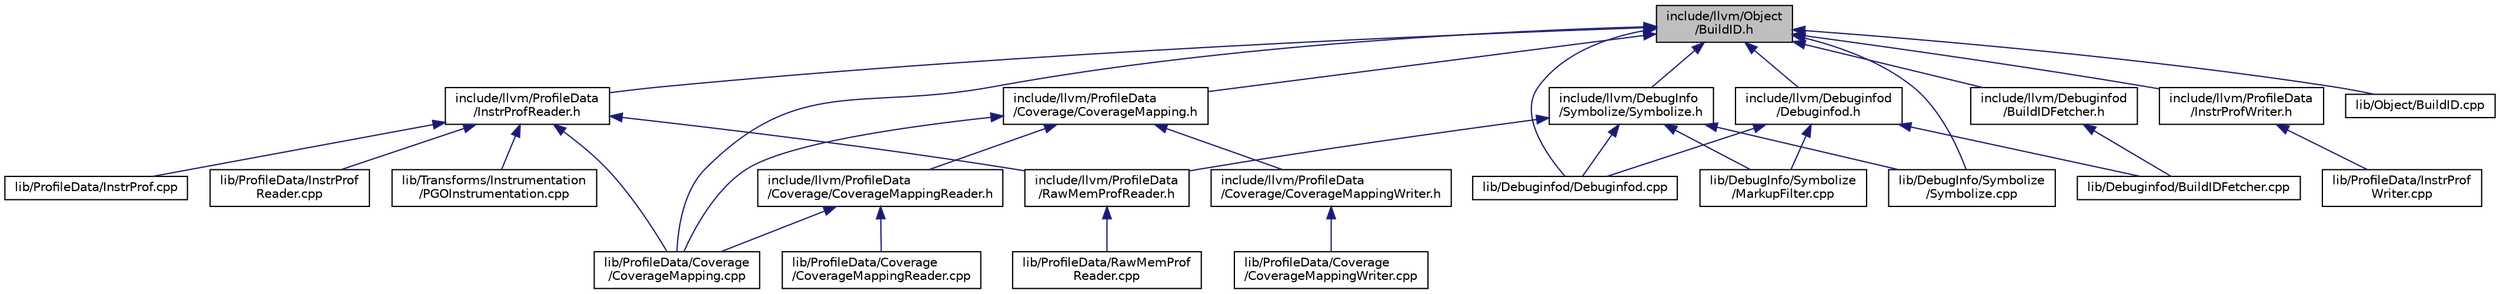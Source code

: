 digraph "include/llvm/Object/BuildID.h"
{
 // LATEX_PDF_SIZE
  bgcolor="transparent";
  edge [fontname="Helvetica",fontsize="10",labelfontname="Helvetica",labelfontsize="10"];
  node [fontname="Helvetica",fontsize="10",shape=record];
  Node1 [label="include/llvm/Object\l/BuildID.h",height=0.2,width=0.4,color="black", fillcolor="grey75", style="filled", fontcolor="black",tooltip=" "];
  Node1 -> Node2 [dir="back",color="midnightblue",fontsize="10",style="solid",fontname="Helvetica"];
  Node2 [label="include/llvm/DebugInfo\l/Symbolize/Symbolize.h",height=0.2,width=0.4,color="black",URL="$Symbolize_8h.html",tooltip=" "];
  Node2 -> Node3 [dir="back",color="midnightblue",fontsize="10",style="solid",fontname="Helvetica"];
  Node3 [label="include/llvm/ProfileData\l/RawMemProfReader.h",height=0.2,width=0.4,color="black",URL="$RawMemProfReader_8h.html",tooltip=" "];
  Node3 -> Node4 [dir="back",color="midnightblue",fontsize="10",style="solid",fontname="Helvetica"];
  Node4 [label="lib/ProfileData/RawMemProf\lReader.cpp",height=0.2,width=0.4,color="black",URL="$RawMemProfReader_8cpp.html",tooltip=" "];
  Node2 -> Node5 [dir="back",color="midnightblue",fontsize="10",style="solid",fontname="Helvetica"];
  Node5 [label="lib/DebugInfo/Symbolize\l/MarkupFilter.cpp",height=0.2,width=0.4,color="black",URL="$MarkupFilter_8cpp.html",tooltip=" "];
  Node2 -> Node6 [dir="back",color="midnightblue",fontsize="10",style="solid",fontname="Helvetica"];
  Node6 [label="lib/DebugInfo/Symbolize\l/Symbolize.cpp",height=0.2,width=0.4,color="black",URL="$Symbolize_8cpp.html",tooltip=" "];
  Node2 -> Node7 [dir="back",color="midnightblue",fontsize="10",style="solid",fontname="Helvetica"];
  Node7 [label="lib/Debuginfod/Debuginfod.cpp",height=0.2,width=0.4,color="black",URL="$Debuginfod_8cpp.html",tooltip=" "];
  Node1 -> Node8 [dir="back",color="midnightblue",fontsize="10",style="solid",fontname="Helvetica"];
  Node8 [label="include/llvm/Debuginfod\l/BuildIDFetcher.h",height=0.2,width=0.4,color="black",URL="$BuildIDFetcher_8h.html",tooltip=" "];
  Node8 -> Node9 [dir="back",color="midnightblue",fontsize="10",style="solid",fontname="Helvetica"];
  Node9 [label="lib/Debuginfod/BuildIDFetcher.cpp",height=0.2,width=0.4,color="black",URL="$BuildIDFetcher_8cpp.html",tooltip=" "];
  Node1 -> Node10 [dir="back",color="midnightblue",fontsize="10",style="solid",fontname="Helvetica"];
  Node10 [label="include/llvm/Debuginfod\l/Debuginfod.h",height=0.2,width=0.4,color="black",URL="$Debuginfod_8h.html",tooltip=" "];
  Node10 -> Node5 [dir="back",color="midnightblue",fontsize="10",style="solid",fontname="Helvetica"];
  Node10 -> Node9 [dir="back",color="midnightblue",fontsize="10",style="solid",fontname="Helvetica"];
  Node10 -> Node7 [dir="back",color="midnightblue",fontsize="10",style="solid",fontname="Helvetica"];
  Node1 -> Node11 [dir="back",color="midnightblue",fontsize="10",style="solid",fontname="Helvetica"];
  Node11 [label="include/llvm/ProfileData\l/Coverage/CoverageMapping.h",height=0.2,width=0.4,color="black",URL="$CoverageMapping_8h.html",tooltip=" "];
  Node11 -> Node12 [dir="back",color="midnightblue",fontsize="10",style="solid",fontname="Helvetica"];
  Node12 [label="include/llvm/ProfileData\l/Coverage/CoverageMappingReader.h",height=0.2,width=0.4,color="black",URL="$CoverageMappingReader_8h.html",tooltip=" "];
  Node12 -> Node13 [dir="back",color="midnightblue",fontsize="10",style="solid",fontname="Helvetica"];
  Node13 [label="lib/ProfileData/Coverage\l/CoverageMapping.cpp",height=0.2,width=0.4,color="black",URL="$CoverageMapping_8cpp.html",tooltip=" "];
  Node12 -> Node14 [dir="back",color="midnightblue",fontsize="10",style="solid",fontname="Helvetica"];
  Node14 [label="lib/ProfileData/Coverage\l/CoverageMappingReader.cpp",height=0.2,width=0.4,color="black",URL="$CoverageMappingReader_8cpp.html",tooltip=" "];
  Node11 -> Node15 [dir="back",color="midnightblue",fontsize="10",style="solid",fontname="Helvetica"];
  Node15 [label="include/llvm/ProfileData\l/Coverage/CoverageMappingWriter.h",height=0.2,width=0.4,color="black",URL="$CoverageMappingWriter_8h.html",tooltip=" "];
  Node15 -> Node16 [dir="back",color="midnightblue",fontsize="10",style="solid",fontname="Helvetica"];
  Node16 [label="lib/ProfileData/Coverage\l/CoverageMappingWriter.cpp",height=0.2,width=0.4,color="black",URL="$CoverageMappingWriter_8cpp.html",tooltip=" "];
  Node11 -> Node13 [dir="back",color="midnightblue",fontsize="10",style="solid",fontname="Helvetica"];
  Node1 -> Node17 [dir="back",color="midnightblue",fontsize="10",style="solid",fontname="Helvetica"];
  Node17 [label="include/llvm/ProfileData\l/InstrProfReader.h",height=0.2,width=0.4,color="black",URL="$InstrProfReader_8h.html",tooltip=" "];
  Node17 -> Node3 [dir="back",color="midnightblue",fontsize="10",style="solid",fontname="Helvetica"];
  Node17 -> Node13 [dir="back",color="midnightblue",fontsize="10",style="solid",fontname="Helvetica"];
  Node17 -> Node18 [dir="back",color="midnightblue",fontsize="10",style="solid",fontname="Helvetica"];
  Node18 [label="lib/ProfileData/InstrProf.cpp",height=0.2,width=0.4,color="black",URL="$InstrProf_8cpp.html",tooltip=" "];
  Node17 -> Node19 [dir="back",color="midnightblue",fontsize="10",style="solid",fontname="Helvetica"];
  Node19 [label="lib/ProfileData/InstrProf\lReader.cpp",height=0.2,width=0.4,color="black",URL="$InstrProfReader_8cpp.html",tooltip=" "];
  Node17 -> Node20 [dir="back",color="midnightblue",fontsize="10",style="solid",fontname="Helvetica"];
  Node20 [label="lib/Transforms/Instrumentation\l/PGOInstrumentation.cpp",height=0.2,width=0.4,color="black",URL="$PGOInstrumentation_8cpp.html",tooltip=" "];
  Node1 -> Node21 [dir="back",color="midnightblue",fontsize="10",style="solid",fontname="Helvetica"];
  Node21 [label="include/llvm/ProfileData\l/InstrProfWriter.h",height=0.2,width=0.4,color="black",URL="$InstrProfWriter_8h.html",tooltip=" "];
  Node21 -> Node22 [dir="back",color="midnightblue",fontsize="10",style="solid",fontname="Helvetica"];
  Node22 [label="lib/ProfileData/InstrProf\lWriter.cpp",height=0.2,width=0.4,color="black",URL="$InstrProfWriter_8cpp.html",tooltip=" "];
  Node1 -> Node6 [dir="back",color="midnightblue",fontsize="10",style="solid",fontname="Helvetica"];
  Node1 -> Node7 [dir="back",color="midnightblue",fontsize="10",style="solid",fontname="Helvetica"];
  Node1 -> Node23 [dir="back",color="midnightblue",fontsize="10",style="solid",fontname="Helvetica"];
  Node23 [label="lib/Object/BuildID.cpp",height=0.2,width=0.4,color="black",URL="$BuildID_8cpp.html",tooltip=" "];
  Node1 -> Node13 [dir="back",color="midnightblue",fontsize="10",style="solid",fontname="Helvetica"];
}
